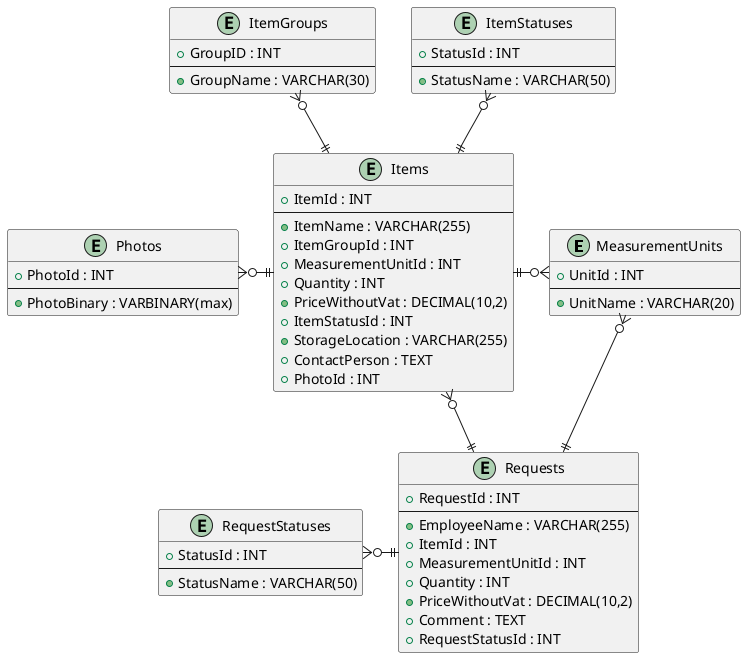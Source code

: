 @startuml

entity MeasurementUnits {
  + UnitId : INT
  --
  + UnitName : VARCHAR(20)
}

entity ItemGroups {
  + GroupID : INT
  --
  + GroupName : VARCHAR(30)
}

entity ItemStatuses {
  + StatusId : INT
  --
  + StatusName : VARCHAR(50)
}

entity Photos {
  + PhotoId : INT
  --
  + PhotoBinary : VARBINARY(max)
}

entity Items {
  + ItemId : INT
  --
  + ItemName : VARCHAR(255)
  + ItemGroupId : INT
  + MeasurementUnitId : INT
  + Quantity : INT
  + PriceWithoutVat : DECIMAL(10,2)
  + ItemStatusId : INT
  + StorageLocation : VARCHAR(255)
  + ContactPerson : TEXT
  + PhotoId : INT
}

entity RequestStatuses {
  + StatusId : INT
  --
  + StatusName : VARCHAR(50)
}

entity Requests {
  + RequestId : INT
  --
  + EmployeeName : VARCHAR(255)
  + ItemId : INT
  + MeasurementUnitId : INT
  + Quantity : INT
  + PriceWithoutVat : DECIMAL(10,2)
  + Comment : TEXT
  + RequestStatusId : INT
}

ItemGroups }o-d-|| Items
ItemStatuses }o-d-|| Items
RequestStatuses }o-r-|| Requests
MeasurementUnits }o-d-|| Requests
MeasurementUnits }o-l-|| Items
Photos }o-r-|| Items
Items }o-r-|| Requests

@enduml
